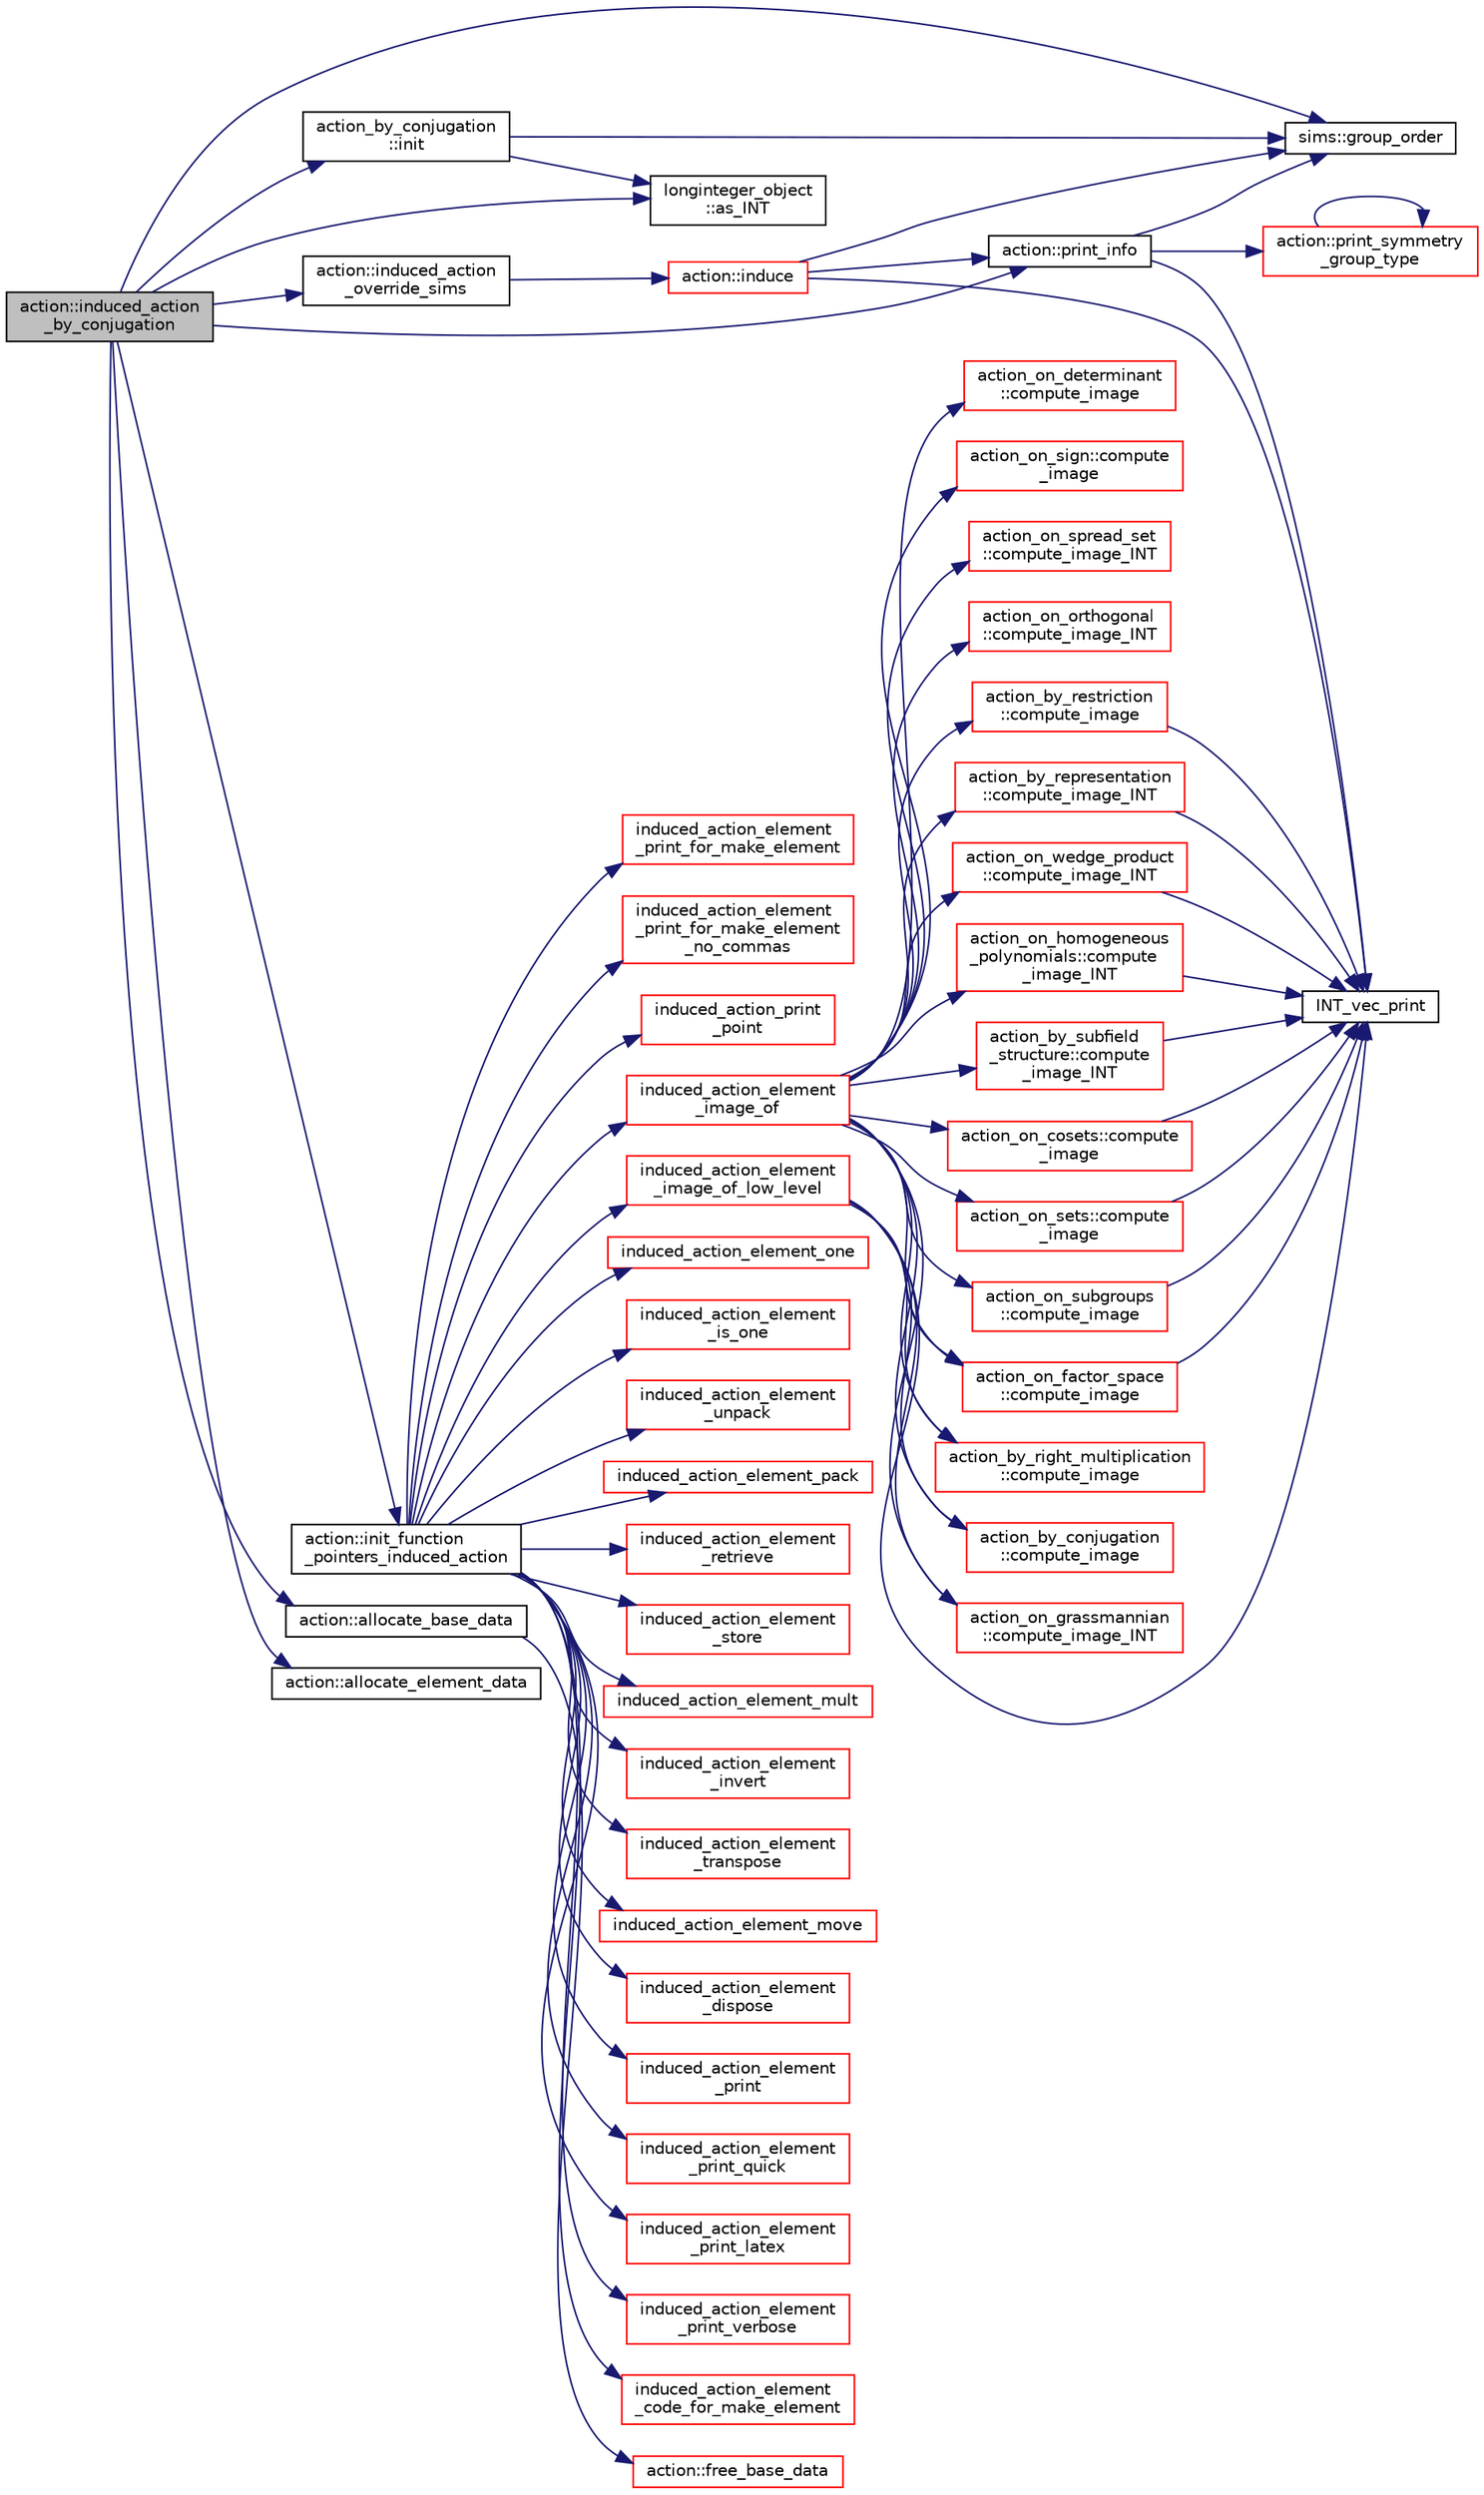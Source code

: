 digraph "action::induced_action_by_conjugation"
{
  edge [fontname="Helvetica",fontsize="10",labelfontname="Helvetica",labelfontsize="10"];
  node [fontname="Helvetica",fontsize="10",shape=record];
  rankdir="LR";
  Node12449 [label="action::induced_action\l_by_conjugation",height=0.2,width=0.4,color="black", fillcolor="grey75", style="filled", fontcolor="black"];
  Node12449 -> Node12450 [color="midnightblue",fontsize="10",style="solid",fontname="Helvetica"];
  Node12450 [label="sims::group_order",height=0.2,width=0.4,color="black", fillcolor="white", style="filled",URL="$d9/df3/classsims.html#aa442445175656570fa35febbe790efad"];
  Node12449 -> Node12451 [color="midnightblue",fontsize="10",style="solid",fontname="Helvetica"];
  Node12451 [label="longinteger_object\l::as_INT",height=0.2,width=0.4,color="black", fillcolor="white", style="filled",URL="$dd/d7e/classlonginteger__object.html#afb992d4679a6741acc63c8bcba27971e"];
  Node12449 -> Node12452 [color="midnightblue",fontsize="10",style="solid",fontname="Helvetica"];
  Node12452 [label="action_by_conjugation\l::init",height=0.2,width=0.4,color="black", fillcolor="white", style="filled",URL="$d3/dda/classaction__by__conjugation.html#abf94201a9e107f18dbc163ff58706e77"];
  Node12452 -> Node12450 [color="midnightblue",fontsize="10",style="solid",fontname="Helvetica"];
  Node12452 -> Node12451 [color="midnightblue",fontsize="10",style="solid",fontname="Helvetica"];
  Node12449 -> Node12453 [color="midnightblue",fontsize="10",style="solid",fontname="Helvetica"];
  Node12453 [label="action::init_function\l_pointers_induced_action",height=0.2,width=0.4,color="black", fillcolor="white", style="filled",URL="$d2/d86/classaction.html#a3b9287d084b24f7a3b9532a7589c58de"];
  Node12453 -> Node12454 [color="midnightblue",fontsize="10",style="solid",fontname="Helvetica"];
  Node12454 [label="induced_action_element\l_image_of",height=0.2,width=0.4,color="red", fillcolor="white", style="filled",URL="$dc/dd4/group__actions_8h.html#a821850d6c3988dd122de0489cd36f0f0"];
  Node12454 -> Node12455 [color="midnightblue",fontsize="10",style="solid",fontname="Helvetica"];
  Node12455 [label="action_by_right_multiplication\l::compute_image",height=0.2,width=0.4,color="red", fillcolor="white", style="filled",URL="$d5/daa/classaction__by__right__multiplication.html#a5407ada4c7d5a1775144fbaadbb8be8e"];
  Node12454 -> Node12481 [color="midnightblue",fontsize="10",style="solid",fontname="Helvetica"];
  Node12481 [label="action_by_restriction\l::compute_image",height=0.2,width=0.4,color="red", fillcolor="white", style="filled",URL="$d1/d7e/classaction__by__restriction.html#a2d669c0f0b3905fb5effc983c9fbb0cc"];
  Node12481 -> Node12458 [color="midnightblue",fontsize="10",style="solid",fontname="Helvetica"];
  Node12458 [label="INT_vec_print",height=0.2,width=0.4,color="black", fillcolor="white", style="filled",URL="$df/dbf/sajeeb_8_c.html#a79a5901af0b47dd0d694109543c027fe"];
  Node12454 -> Node12483 [color="midnightblue",fontsize="10",style="solid",fontname="Helvetica"];
  Node12483 [label="action_by_conjugation\l::compute_image",height=0.2,width=0.4,color="red", fillcolor="white", style="filled",URL="$d3/dda/classaction__by__conjugation.html#acd62853354e392089a10381a4f7c5ac6"];
  Node12454 -> Node12484 [color="midnightblue",fontsize="10",style="solid",fontname="Helvetica"];
  Node12484 [label="action_by_representation\l::compute_image_INT",height=0.2,width=0.4,color="red", fillcolor="white", style="filled",URL="$d1/d9d/classaction__by__representation.html#a8c6b43be13f3fa61c51d3c5f2a3411d4"];
  Node12484 -> Node12458 [color="midnightblue",fontsize="10",style="solid",fontname="Helvetica"];
  Node12454 -> Node12497 [color="midnightblue",fontsize="10",style="solid",fontname="Helvetica"];
  Node12497 [label="action_on_determinant\l::compute_image",height=0.2,width=0.4,color="red", fillcolor="white", style="filled",URL="$d4/d32/classaction__on__determinant.html#afc50562cf0aa95e81eb0062749dc3940"];
  Node12454 -> Node12514 [color="midnightblue",fontsize="10",style="solid",fontname="Helvetica"];
  Node12514 [label="action_on_sign::compute\l_image",height=0.2,width=0.4,color="red", fillcolor="white", style="filled",URL="$da/d06/classaction__on__sign.html#a50a03ddd12e5619d59aee3de0fb5930e"];
  Node12454 -> Node12515 [color="midnightblue",fontsize="10",style="solid",fontname="Helvetica"];
  Node12515 [label="action_on_grassmannian\l::compute_image_INT",height=0.2,width=0.4,color="red", fillcolor="white", style="filled",URL="$d9/ddf/classaction__on__grassmannian.html#a5379b51e0c1a96eaa1e087a8228604ca"];
  Node12454 -> Node12530 [color="midnightblue",fontsize="10",style="solid",fontname="Helvetica"];
  Node12530 [label="action_on_spread_set\l::compute_image_INT",height=0.2,width=0.4,color="red", fillcolor="white", style="filled",URL="$d2/d7a/classaction__on__spread__set.html#a424ae719c98b5d99978e60f8f2d65437"];
  Node12454 -> Node12560 [color="midnightblue",fontsize="10",style="solid",fontname="Helvetica"];
  Node12560 [label="action_on_orthogonal\l::compute_image_INT",height=0.2,width=0.4,color="red", fillcolor="white", style="filled",URL="$dc/d87/classaction__on__orthogonal.html#a53cee5a150163f7614151b9cd1fc06f3"];
  Node12454 -> Node12744 [color="midnightblue",fontsize="10",style="solid",fontname="Helvetica"];
  Node12744 [label="action_on_wedge_product\l::compute_image_INT",height=0.2,width=0.4,color="red", fillcolor="white", style="filled",URL="$d0/deb/classaction__on__wedge__product.html#a54b13528f0219a5c1a87386725cc9548"];
  Node12744 -> Node12458 [color="midnightblue",fontsize="10",style="solid",fontname="Helvetica"];
  Node12454 -> Node12748 [color="midnightblue",fontsize="10",style="solid",fontname="Helvetica"];
  Node12748 [label="action_on_homogeneous\l_polynomials::compute\l_image_INT",height=0.2,width=0.4,color="red", fillcolor="white", style="filled",URL="$d5/dd4/classaction__on__homogeneous__polynomials.html#a84c216eed330590e9ede771b560869ac"];
  Node12748 -> Node12458 [color="midnightblue",fontsize="10",style="solid",fontname="Helvetica"];
  Node12454 -> Node12789 [color="midnightblue",fontsize="10",style="solid",fontname="Helvetica"];
  Node12789 [label="action_by_subfield\l_structure::compute\l_image_INT",height=0.2,width=0.4,color="red", fillcolor="white", style="filled",URL="$dd/d67/classaction__by__subfield__structure.html#a63b664e5bd11f8ab01329da6916ee1e9"];
  Node12789 -> Node12458 [color="midnightblue",fontsize="10",style="solid",fontname="Helvetica"];
  Node12454 -> Node12791 [color="midnightblue",fontsize="10",style="solid",fontname="Helvetica"];
  Node12791 [label="action_on_cosets::compute\l_image",height=0.2,width=0.4,color="red", fillcolor="white", style="filled",URL="$d3/d72/classaction__on__cosets.html#a6c64ec61d7a0443041ca04ec17791dbd"];
  Node12791 -> Node12458 [color="midnightblue",fontsize="10",style="solid",fontname="Helvetica"];
  Node12454 -> Node12794 [color="midnightblue",fontsize="10",style="solid",fontname="Helvetica"];
  Node12794 [label="action_on_factor_space\l::compute_image",height=0.2,width=0.4,color="red", fillcolor="white", style="filled",URL="$d5/d25/classaction__on__factor__space.html#a217d66e7c82945006dbe143ad9c681b2"];
  Node12794 -> Node12458 [color="midnightblue",fontsize="10",style="solid",fontname="Helvetica"];
  Node12454 -> Node12800 [color="midnightblue",fontsize="10",style="solid",fontname="Helvetica"];
  Node12800 [label="action_on_sets::compute\l_image",height=0.2,width=0.4,color="red", fillcolor="white", style="filled",URL="$da/d37/classaction__on__sets.html#a4e97b6c049755220ec5a2ef12397da01"];
  Node12800 -> Node12458 [color="midnightblue",fontsize="10",style="solid",fontname="Helvetica"];
  Node12454 -> Node12805 [color="midnightblue",fontsize="10",style="solid",fontname="Helvetica"];
  Node12805 [label="action_on_subgroups\l::compute_image",height=0.2,width=0.4,color="red", fillcolor="white", style="filled",URL="$d6/da4/classaction__on__subgroups.html#a8d225ed63ea7287aecc5171cb2a49092"];
  Node12805 -> Node12458 [color="midnightblue",fontsize="10",style="solid",fontname="Helvetica"];
  Node12453 -> Node12859 [color="midnightblue",fontsize="10",style="solid",fontname="Helvetica"];
  Node12859 [label="induced_action_element\l_image_of_low_level",height=0.2,width=0.4,color="red", fillcolor="white", style="filled",URL="$dc/dd4/group__actions_8h.html#aa4bc5f68829829d9a41223c260c658c5"];
  Node12859 -> Node12458 [color="midnightblue",fontsize="10",style="solid",fontname="Helvetica"];
  Node12859 -> Node12455 [color="midnightblue",fontsize="10",style="solid",fontname="Helvetica"];
  Node12859 -> Node12483 [color="midnightblue",fontsize="10",style="solid",fontname="Helvetica"];
  Node12859 -> Node12515 [color="midnightblue",fontsize="10",style="solid",fontname="Helvetica"];
  Node12859 -> Node12794 [color="midnightblue",fontsize="10",style="solid",fontname="Helvetica"];
  Node12453 -> Node12861 [color="midnightblue",fontsize="10",style="solid",fontname="Helvetica"];
  Node12861 [label="induced_action_element_one",height=0.2,width=0.4,color="red", fillcolor="white", style="filled",URL="$dc/dd4/group__actions_8h.html#a11ad8abff8304e30e16403a1975a8aab"];
  Node12453 -> Node12863 [color="midnightblue",fontsize="10",style="solid",fontname="Helvetica"];
  Node12863 [label="induced_action_element\l_is_one",height=0.2,width=0.4,color="red", fillcolor="white", style="filled",URL="$dc/dd4/group__actions_8h.html#aadb6a2b56e25c82dd455de09bb4bda82"];
  Node12453 -> Node12867 [color="midnightblue",fontsize="10",style="solid",fontname="Helvetica"];
  Node12867 [label="induced_action_element\l_unpack",height=0.2,width=0.4,color="red", fillcolor="white", style="filled",URL="$dc/dd4/group__actions_8h.html#a99c6ddc3d11eeccddf87ca23badd1890"];
  Node12453 -> Node12870 [color="midnightblue",fontsize="10",style="solid",fontname="Helvetica"];
  Node12870 [label="induced_action_element_pack",height=0.2,width=0.4,color="red", fillcolor="white", style="filled",URL="$dc/dd4/group__actions_8h.html#aa80cbe650affcff950137367a431715f"];
  Node12453 -> Node12873 [color="midnightblue",fontsize="10",style="solid",fontname="Helvetica"];
  Node12873 [label="induced_action_element\l_retrieve",height=0.2,width=0.4,color="red", fillcolor="white", style="filled",URL="$dc/dd4/group__actions_8h.html#a9e51f4ab67af75d0a12a3eb7f211a5b4"];
  Node12453 -> Node12879 [color="midnightblue",fontsize="10",style="solid",fontname="Helvetica"];
  Node12879 [label="induced_action_element\l_store",height=0.2,width=0.4,color="red", fillcolor="white", style="filled",URL="$dc/dd4/group__actions_8h.html#a23d42fb239ba7e886b1fb9fc96f1a3be"];
  Node12453 -> Node12886 [color="midnightblue",fontsize="10",style="solid",fontname="Helvetica"];
  Node12886 [label="induced_action_element_mult",height=0.2,width=0.4,color="red", fillcolor="white", style="filled",URL="$dc/dd4/group__actions_8h.html#a7b00701d128922145960b4c15307113c"];
  Node12453 -> Node12888 [color="midnightblue",fontsize="10",style="solid",fontname="Helvetica"];
  Node12888 [label="induced_action_element\l_invert",height=0.2,width=0.4,color="red", fillcolor="white", style="filled",URL="$dc/dd4/group__actions_8h.html#a9b7e3c76b30897cb2b62a974e063ce12"];
  Node12453 -> Node12890 [color="midnightblue",fontsize="10",style="solid",fontname="Helvetica"];
  Node12890 [label="induced_action_element\l_transpose",height=0.2,width=0.4,color="red", fillcolor="white", style="filled",URL="$dc/dd4/group__actions_8h.html#ad1379970ade84fe3a44f26f5ec500db4"];
  Node12453 -> Node12893 [color="midnightblue",fontsize="10",style="solid",fontname="Helvetica"];
  Node12893 [label="induced_action_element_move",height=0.2,width=0.4,color="red", fillcolor="white", style="filled",URL="$dc/dd4/group__actions_8h.html#a7b319593ee737d9c1ab5bc6223377541"];
  Node12453 -> Node12895 [color="midnightblue",fontsize="10",style="solid",fontname="Helvetica"];
  Node12895 [label="induced_action_element\l_dispose",height=0.2,width=0.4,color="red", fillcolor="white", style="filled",URL="$dc/dd4/group__actions_8h.html#a5bf4e1daf5b0e799af9e065ab8046f99"];
  Node12453 -> Node12897 [color="midnightblue",fontsize="10",style="solid",fontname="Helvetica"];
  Node12897 [label="induced_action_element\l_print",height=0.2,width=0.4,color="red", fillcolor="white", style="filled",URL="$dc/dd4/group__actions_8h.html#a670952bd230bf34b82f276deab684d23"];
  Node12453 -> Node12901 [color="midnightblue",fontsize="10",style="solid",fontname="Helvetica"];
  Node12901 [label="induced_action_element\l_print_quick",height=0.2,width=0.4,color="red", fillcolor="white", style="filled",URL="$dc/dd4/group__actions_8h.html#a91760d711eca781aa4dbee22a5fc0168"];
  Node12453 -> Node12902 [color="midnightblue",fontsize="10",style="solid",fontname="Helvetica"];
  Node12902 [label="induced_action_element\l_print_latex",height=0.2,width=0.4,color="red", fillcolor="white", style="filled",URL="$dc/dd4/group__actions_8h.html#a962508fbbbac127426c42fe5d0f147ab"];
  Node12453 -> Node12905 [color="midnightblue",fontsize="10",style="solid",fontname="Helvetica"];
  Node12905 [label="induced_action_element\l_print_verbose",height=0.2,width=0.4,color="red", fillcolor="white", style="filled",URL="$dc/dd4/group__actions_8h.html#a647a452eeefdaed4834375175fec37fc"];
  Node12453 -> Node12907 [color="midnightblue",fontsize="10",style="solid",fontname="Helvetica"];
  Node12907 [label="induced_action_element\l_code_for_make_element",height=0.2,width=0.4,color="red", fillcolor="white", style="filled",URL="$dc/dd4/group__actions_8h.html#af1c12dd980d376e72daaf9a383cebfdc"];
  Node12453 -> Node12909 [color="midnightblue",fontsize="10",style="solid",fontname="Helvetica"];
  Node12909 [label="induced_action_element\l_print_for_make_element",height=0.2,width=0.4,color="red", fillcolor="white", style="filled",URL="$dc/dd4/group__actions_8h.html#ad7e7ef951b164a7084837401e3dbc400"];
  Node12453 -> Node12911 [color="midnightblue",fontsize="10",style="solid",fontname="Helvetica"];
  Node12911 [label="induced_action_element\l_print_for_make_element\l_no_commas",height=0.2,width=0.4,color="red", fillcolor="white", style="filled",URL="$dc/dd4/group__actions_8h.html#ae151544128a85b12466172340404b955"];
  Node12453 -> Node12913 [color="midnightblue",fontsize="10",style="solid",fontname="Helvetica"];
  Node12913 [label="induced_action_print\l_point",height=0.2,width=0.4,color="red", fillcolor="white", style="filled",URL="$dc/dd4/group__actions_8h.html#af15373c64f9e8d33dd3c448d98cc2382"];
  Node12449 -> Node12915 [color="midnightblue",fontsize="10",style="solid",fontname="Helvetica"];
  Node12915 [label="action::allocate_base_data",height=0.2,width=0.4,color="black", fillcolor="white", style="filled",URL="$d2/d86/classaction.html#a345fa8dfbb60c8a100ab4dd80a966b1b"];
  Node12915 -> Node12916 [color="midnightblue",fontsize="10",style="solid",fontname="Helvetica"];
  Node12916 [label="action::free_base_data",height=0.2,width=0.4,color="red", fillcolor="white", style="filled",URL="$d2/d86/classaction.html#a27aa9e5940cc8e08da6727927d0798a8"];
  Node12449 -> Node12918 [color="midnightblue",fontsize="10",style="solid",fontname="Helvetica"];
  Node12918 [label="action::allocate_element_data",height=0.2,width=0.4,color="black", fillcolor="white", style="filled",URL="$d2/d86/classaction.html#adc5f98db8315bfd17fcd2fbb437d8f60"];
  Node12449 -> Node12919 [color="midnightblue",fontsize="10",style="solid",fontname="Helvetica"];
  Node12919 [label="action::induced_action\l_override_sims",height=0.2,width=0.4,color="black", fillcolor="white", style="filled",URL="$d2/d86/classaction.html#ac8cc7d4543f6ef75a04777bd82ca244b"];
  Node12919 -> Node12920 [color="midnightblue",fontsize="10",style="solid",fontname="Helvetica"];
  Node12920 [label="action::induce",height=0.2,width=0.4,color="red", fillcolor="white", style="filled",URL="$d2/d86/classaction.html#a32012836490e544a15fb4596b90cb07b"];
  Node12920 -> Node12921 [color="midnightblue",fontsize="10",style="solid",fontname="Helvetica"];
  Node12921 [label="action::print_info",height=0.2,width=0.4,color="black", fillcolor="white", style="filled",URL="$d2/d86/classaction.html#a6f89e493e5c5a32e5c3b8963d438ce86"];
  Node12921 -> Node12558 [color="midnightblue",fontsize="10",style="solid",fontname="Helvetica"];
  Node12558 [label="action::print_symmetry\l_group_type",height=0.2,width=0.4,color="red", fillcolor="white", style="filled",URL="$d2/d86/classaction.html#aed811766c7e64fe2c853df8b0b67aa6e"];
  Node12558 -> Node12558 [color="midnightblue",fontsize="10",style="solid",fontname="Helvetica"];
  Node12921 -> Node12458 [color="midnightblue",fontsize="10",style="solid",fontname="Helvetica"];
  Node12921 -> Node12450 [color="midnightblue",fontsize="10",style="solid",fontname="Helvetica"];
  Node12920 -> Node12450 [color="midnightblue",fontsize="10",style="solid",fontname="Helvetica"];
  Node12920 -> Node12458 [color="midnightblue",fontsize="10",style="solid",fontname="Helvetica"];
  Node12449 -> Node12921 [color="midnightblue",fontsize="10",style="solid",fontname="Helvetica"];
}
